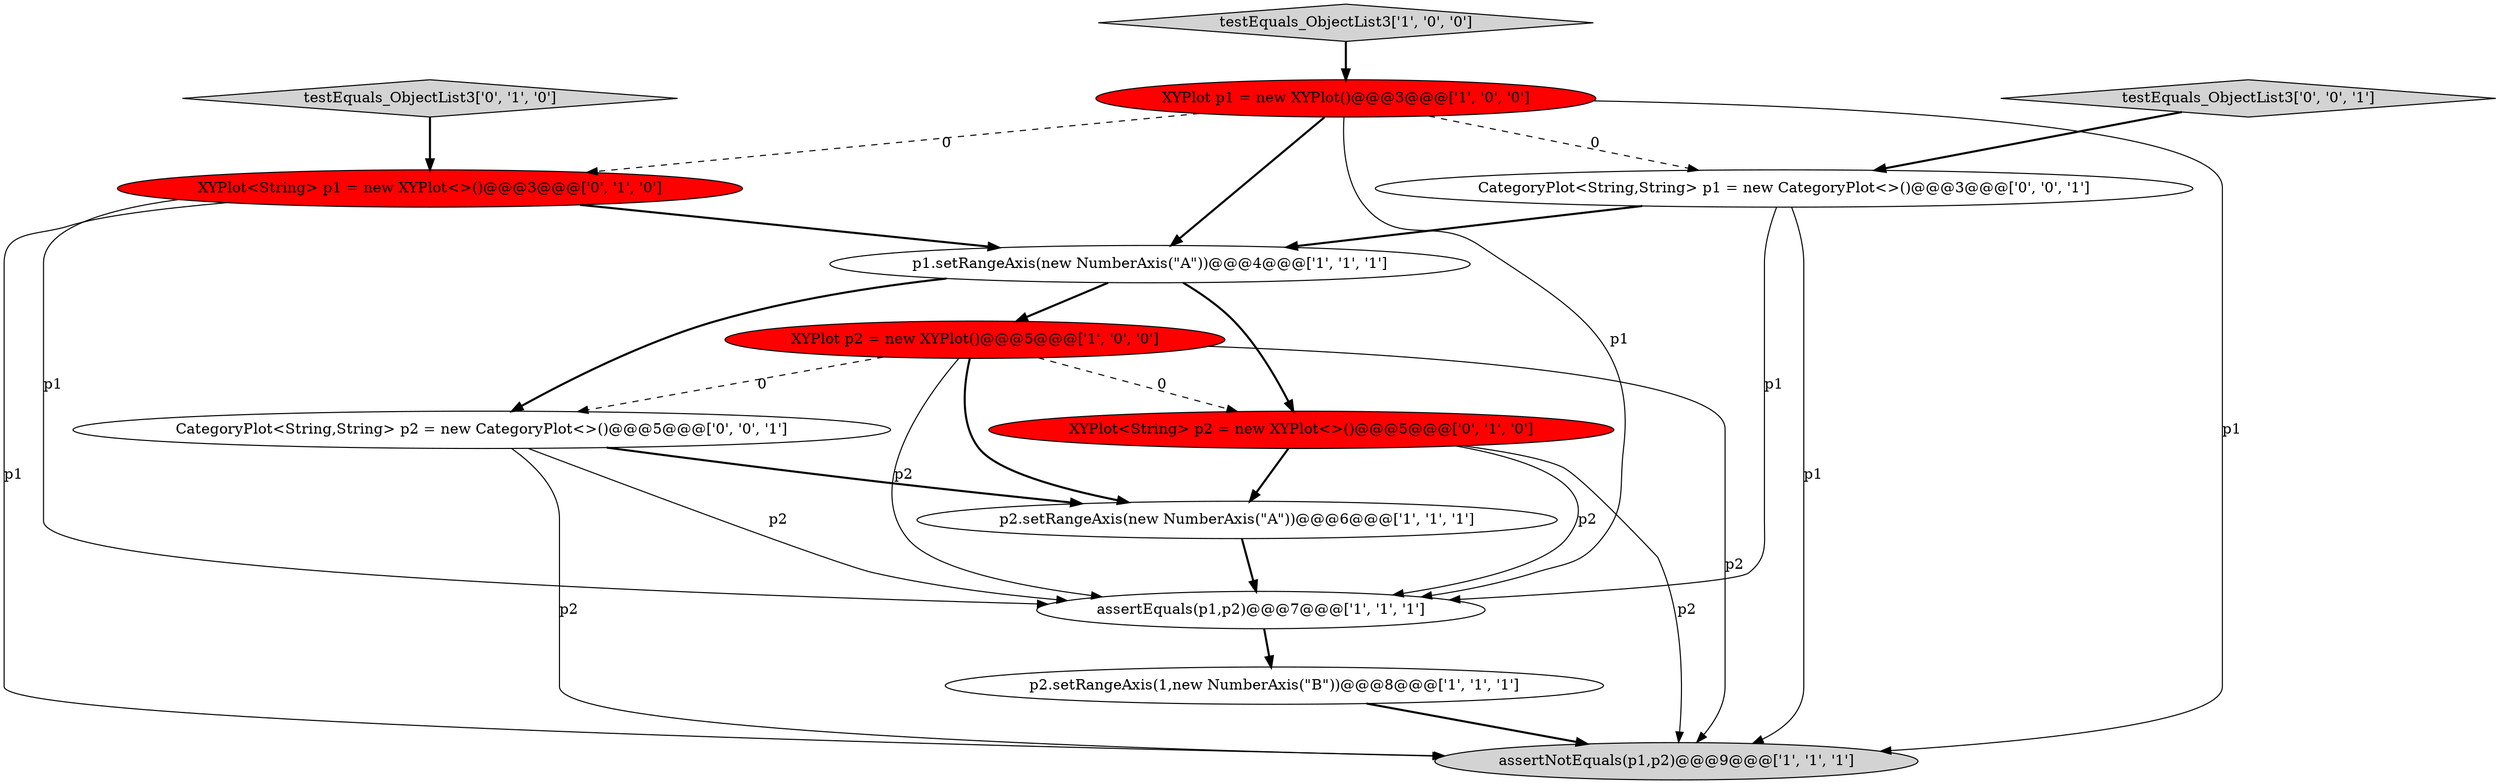 digraph {
9 [style = filled, label = "XYPlot<String> p1 = new XYPlot<>()@@@3@@@['0', '1', '0']", fillcolor = red, shape = ellipse image = "AAA1AAABBB2BBB"];
0 [style = filled, label = "p1.setRangeAxis(new NumberAxis(\"A\"))@@@4@@@['1', '1', '1']", fillcolor = white, shape = ellipse image = "AAA0AAABBB1BBB"];
13 [style = filled, label = "testEquals_ObjectList3['0', '0', '1']", fillcolor = lightgray, shape = diamond image = "AAA0AAABBB3BBB"];
3 [style = filled, label = "p2.setRangeAxis(new NumberAxis(\"A\"))@@@6@@@['1', '1', '1']", fillcolor = white, shape = ellipse image = "AAA0AAABBB1BBB"];
1 [style = filled, label = "p2.setRangeAxis(1,new NumberAxis(\"B\"))@@@8@@@['1', '1', '1']", fillcolor = white, shape = ellipse image = "AAA0AAABBB1BBB"];
10 [style = filled, label = "XYPlot<String> p2 = new XYPlot<>()@@@5@@@['0', '1', '0']", fillcolor = red, shape = ellipse image = "AAA1AAABBB2BBB"];
2 [style = filled, label = "XYPlot p1 = new XYPlot()@@@3@@@['1', '0', '0']", fillcolor = red, shape = ellipse image = "AAA1AAABBB1BBB"];
6 [style = filled, label = "assertEquals(p1,p2)@@@7@@@['1', '1', '1']", fillcolor = white, shape = ellipse image = "AAA0AAABBB1BBB"];
12 [style = filled, label = "CategoryPlot<String,String> p2 = new CategoryPlot<>()@@@5@@@['0', '0', '1']", fillcolor = white, shape = ellipse image = "AAA0AAABBB3BBB"];
11 [style = filled, label = "CategoryPlot<String,String> p1 = new CategoryPlot<>()@@@3@@@['0', '0', '1']", fillcolor = white, shape = ellipse image = "AAA0AAABBB3BBB"];
8 [style = filled, label = "testEquals_ObjectList3['0', '1', '0']", fillcolor = lightgray, shape = diamond image = "AAA0AAABBB2BBB"];
5 [style = filled, label = "XYPlot p2 = new XYPlot()@@@5@@@['1', '0', '0']", fillcolor = red, shape = ellipse image = "AAA1AAABBB1BBB"];
4 [style = filled, label = "assertNotEquals(p1,p2)@@@9@@@['1', '1', '1']", fillcolor = lightgray, shape = ellipse image = "AAA0AAABBB1BBB"];
7 [style = filled, label = "testEquals_ObjectList3['1', '0', '0']", fillcolor = lightgray, shape = diamond image = "AAA0AAABBB1BBB"];
5->3 [style = bold, label=""];
1->4 [style = bold, label=""];
5->12 [style = dashed, label="0"];
12->6 [style = solid, label="p2"];
9->4 [style = solid, label="p1"];
9->0 [style = bold, label=""];
5->6 [style = solid, label="p2"];
0->12 [style = bold, label=""];
2->4 [style = solid, label="p1"];
3->6 [style = bold, label=""];
10->3 [style = bold, label=""];
5->4 [style = solid, label="p2"];
13->11 [style = bold, label=""];
6->1 [style = bold, label=""];
0->10 [style = bold, label=""];
2->0 [style = bold, label=""];
11->0 [style = bold, label=""];
5->10 [style = dashed, label="0"];
10->6 [style = solid, label="p2"];
2->9 [style = dashed, label="0"];
10->4 [style = solid, label="p2"];
7->2 [style = bold, label=""];
9->6 [style = solid, label="p1"];
8->9 [style = bold, label=""];
12->4 [style = solid, label="p2"];
2->11 [style = dashed, label="0"];
11->4 [style = solid, label="p1"];
12->3 [style = bold, label=""];
2->6 [style = solid, label="p1"];
11->6 [style = solid, label="p1"];
0->5 [style = bold, label=""];
}
